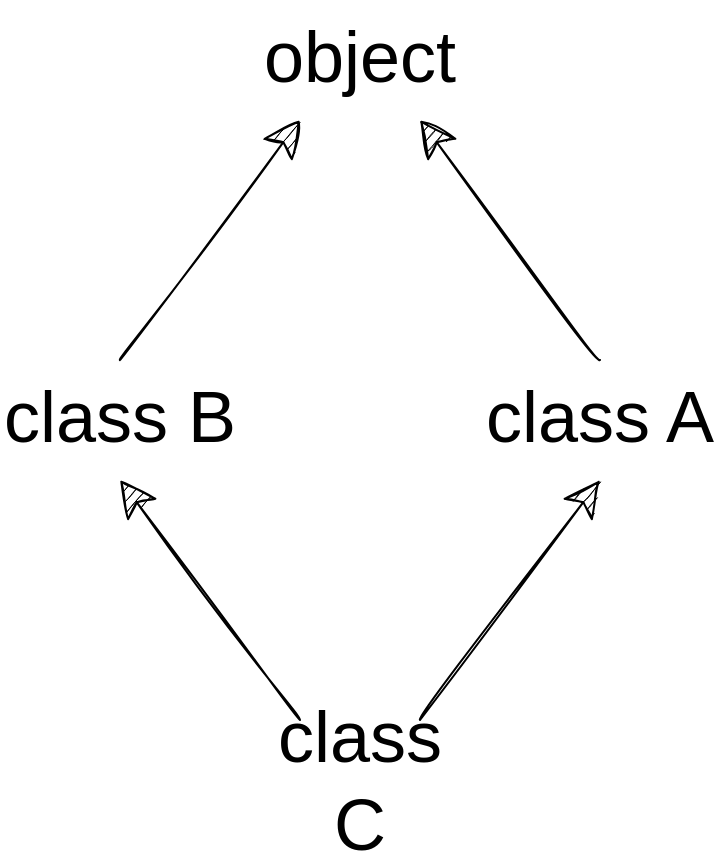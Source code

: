 <mxfile>
    <diagram id="crurVixdPfq-E6BtPc4I" name="第 1 页">
        <mxGraphModel dx="427" dy="719" grid="1" gridSize="10" guides="1" tooltips="1" connect="1" arrows="1" fold="1" page="1" pageScale="1" pageWidth="1169" pageHeight="1654" math="0" shadow="0">
            <root>
                <mxCell id="0"/>
                <mxCell id="1" parent="0"/>
                <mxCell id="11" value="" style="group;sketch=1;rounded=0;" vertex="1" connectable="0" parent="1">
                    <mxGeometry x="54" y="180" width="360" height="420" as="geometry"/>
                </mxCell>
                <mxCell id="2" value="class C" style="text;html=1;strokeColor=none;fillColor=none;align=center;verticalAlign=middle;whiteSpace=wrap;rounded=0;fontSize=36;sketch=1;" parent="11" vertex="1">
                    <mxGeometry x="120" y="360" width="120" height="60" as="geometry"/>
                </mxCell>
                <UserObject label="class A" id="3">
                    <mxCell style="text;whiteSpace=wrap;html=1;fontSize=36;align=center;sketch=1;rounded=0;" parent="11" vertex="1">
                        <mxGeometry x="240" y="180" width="120" height="60" as="geometry"/>
                    </mxCell>
                </UserObject>
                <UserObject label="class B" id="4">
                    <mxCell style="text;whiteSpace=wrap;html=1;fontSize=36;align=center;sketch=1;rounded=0;" parent="11" vertex="1">
                        <mxGeometry y="180" width="120" height="60" as="geometry"/>
                    </mxCell>
                </UserObject>
                <UserObject label="object" id="5">
                    <mxCell style="text;whiteSpace=wrap;html=1;fontSize=36;align=center;sketch=1;rounded=0;" parent="11" vertex="1">
                        <mxGeometry x="120" width="120" height="60" as="geometry"/>
                    </mxCell>
                </UserObject>
                <mxCell id="7" value="" style="endArrow=classic;html=1;fontSize=36;entryX=0.5;entryY=1;entryDx=0;entryDy=0;endSize=16;exitX=0.25;exitY=0;exitDx=0;exitDy=0;sketch=1;rounded=0;curved=1;" parent="11" source="2" target="4" edge="1">
                    <mxGeometry width="50" height="50" relative="1" as="geometry">
                        <mxPoint x="150" y="340" as="sourcePoint"/>
                        <mxPoint x="180" y="120" as="targetPoint"/>
                    </mxGeometry>
                </mxCell>
                <mxCell id="8" value="" style="endArrow=classic;html=1;fontSize=36;entryX=0.5;entryY=1;entryDx=0;entryDy=0;endSize=16;exitX=0.75;exitY=0;exitDx=0;exitDy=0;sketch=1;rounded=0;curved=1;" parent="11" source="2" target="3" edge="1">
                    <mxGeometry width="50" height="50" relative="1" as="geometry">
                        <mxPoint x="339.135" y="342" as="sourcePoint"/>
                        <mxPoint x="250" y="230" as="targetPoint"/>
                    </mxGeometry>
                </mxCell>
                <mxCell id="9" value="" style="endArrow=classic;html=1;fontSize=36;endSize=16;exitX=0.5;exitY=0;exitDx=0;exitDy=0;entryX=0.25;entryY=1;entryDx=0;entryDy=0;sketch=1;rounded=0;curved=1;" parent="11" source="4" target="5" edge="1">
                    <mxGeometry width="50" height="50" relative="1" as="geometry">
                        <mxPoint x="139.135" y="162" as="sourcePoint"/>
                        <mxPoint x="50" y="50" as="targetPoint"/>
                    </mxGeometry>
                </mxCell>
                <mxCell id="10" value="" style="endArrow=classic;html=1;fontSize=36;entryX=0.75;entryY=1;entryDx=0;entryDy=0;endSize=16;exitX=0.5;exitY=0;exitDx=0;exitDy=0;sketch=1;rounded=0;curved=1;" parent="11" source="3" target="5" edge="1">
                    <mxGeometry width="50" height="50" relative="1" as="geometry">
                        <mxPoint x="289.135" y="160" as="sourcePoint"/>
                        <mxPoint x="200" y="48" as="targetPoint"/>
                    </mxGeometry>
                </mxCell>
            </root>
        </mxGraphModel>
    </diagram>
</mxfile>